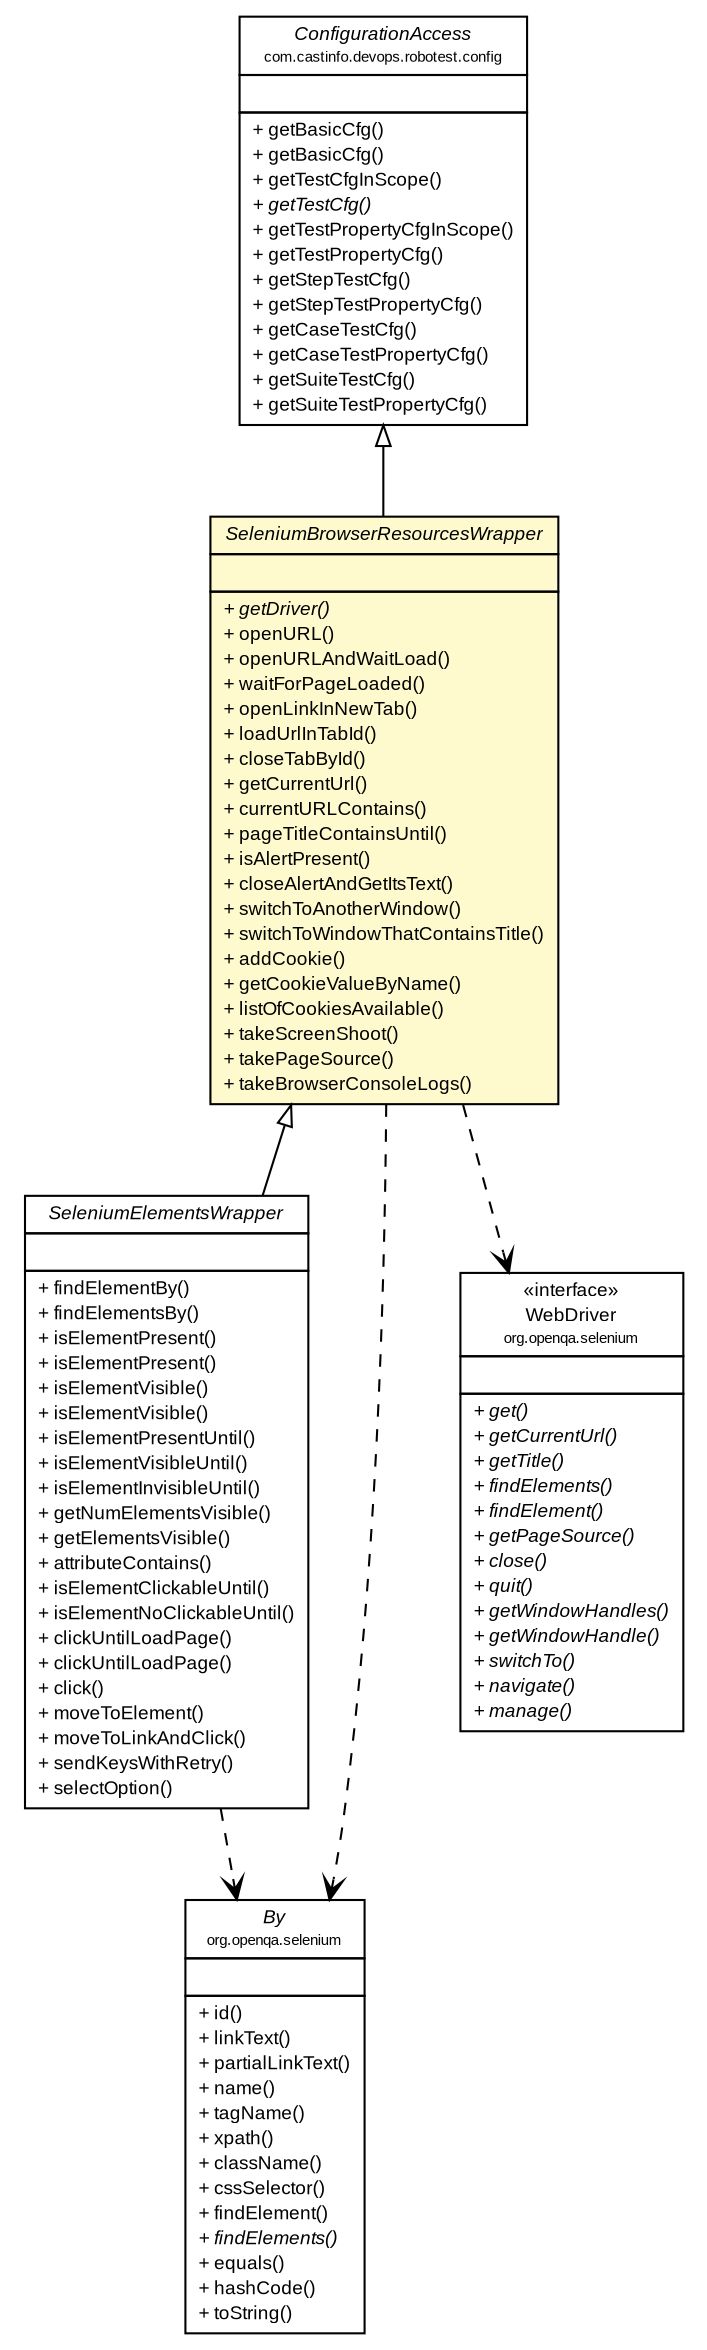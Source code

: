 #!/usr/local/bin/dot
#
# Class diagram 
# Generated by UMLGraph version R5_6-24-gf6e263 (https://www.umlgraph.org/)
#

digraph G {
	edge [fontname="arial",fontsize=10,labelfontname="arial",labelfontsize=10];
	node [fontname="arial",fontsize=10,shape=plaintext];
	nodesep=0.25;
	ranksep=0.5;
	// com.castinfo.devops.robotest.config.ConfigurationAccess
	c1909 [label=<<table title="com.castinfo.devops.robotest.config.ConfigurationAccess" border="0" cellborder="1" cellspacing="0" cellpadding="2" port="p" href="../config/ConfigurationAccess.html">
		<tr><td><table border="0" cellspacing="0" cellpadding="1">
<tr><td align="center" balign="center"><font face="arial italic"> ConfigurationAccess </font></td></tr>
<tr><td align="center" balign="center"><font point-size="7.0"> com.castinfo.devops.robotest.config </font></td></tr>
		</table></td></tr>
		<tr><td><table border="0" cellspacing="0" cellpadding="1">
<tr><td align="left" balign="left">  </td></tr>
		</table></td></tr>
		<tr><td><table border="0" cellspacing="0" cellpadding="1">
<tr><td align="left" balign="left"> + getBasicCfg() </td></tr>
<tr><td align="left" balign="left"> + getBasicCfg() </td></tr>
<tr><td align="left" balign="left"> + getTestCfgInScope() </td></tr>
<tr><td align="left" balign="left"><font face="arial italic" point-size="9.0"> + getTestCfg() </font></td></tr>
<tr><td align="left" balign="left"> + getTestPropertyCfgInScope() </td></tr>
<tr><td align="left" balign="left"> + getTestPropertyCfg() </td></tr>
<tr><td align="left" balign="left"> + getStepTestCfg() </td></tr>
<tr><td align="left" balign="left"> + getStepTestPropertyCfg() </td></tr>
<tr><td align="left" balign="left"> + getCaseTestCfg() </td></tr>
<tr><td align="left" balign="left"> + getCaseTestPropertyCfg() </td></tr>
<tr><td align="left" balign="left"> + getSuiteTestCfg() </td></tr>
<tr><td align="left" balign="left"> + getSuiteTestPropertyCfg() </td></tr>
		</table></td></tr>
		</table>>, URL="../config/ConfigurationAccess.html", fontname="arial", fontcolor="black", fontsize=9.0];
	// com.castinfo.devops.robotest.selenium.SeleniumElementsWrapper
	c1935 [label=<<table title="com.castinfo.devops.robotest.selenium.SeleniumElementsWrapper" border="0" cellborder="1" cellspacing="0" cellpadding="2" port="p" href="./SeleniumElementsWrapper.html">
		<tr><td><table border="0" cellspacing="0" cellpadding="1">
<tr><td align="center" balign="center"><font face="arial italic"> SeleniumElementsWrapper </font></td></tr>
		</table></td></tr>
		<tr><td><table border="0" cellspacing="0" cellpadding="1">
<tr><td align="left" balign="left">  </td></tr>
		</table></td></tr>
		<tr><td><table border="0" cellspacing="0" cellpadding="1">
<tr><td align="left" balign="left"> + findElementBy() </td></tr>
<tr><td align="left" balign="left"> + findElementsBy() </td></tr>
<tr><td align="left" balign="left"> + isElementPresent() </td></tr>
<tr><td align="left" balign="left"> + isElementPresent() </td></tr>
<tr><td align="left" balign="left"> + isElementVisible() </td></tr>
<tr><td align="left" balign="left"> + isElementVisible() </td></tr>
<tr><td align="left" balign="left"> + isElementPresentUntil() </td></tr>
<tr><td align="left" balign="left"> + isElementVisibleUntil() </td></tr>
<tr><td align="left" balign="left"> + isElementInvisibleUntil() </td></tr>
<tr><td align="left" balign="left"> + getNumElementsVisible() </td></tr>
<tr><td align="left" balign="left"> + getElementsVisible() </td></tr>
<tr><td align="left" balign="left"> + attributeContains() </td></tr>
<tr><td align="left" balign="left"> + isElementClickableUntil() </td></tr>
<tr><td align="left" balign="left"> + isElementNoClickableUntil() </td></tr>
<tr><td align="left" balign="left"> + clickUntilLoadPage() </td></tr>
<tr><td align="left" balign="left"> + clickUntilLoadPage() </td></tr>
<tr><td align="left" balign="left"> + click() </td></tr>
<tr><td align="left" balign="left"> + moveToElement() </td></tr>
<tr><td align="left" balign="left"> + moveToLinkAndClick() </td></tr>
<tr><td align="left" balign="left"> + sendKeysWithRetry() </td></tr>
<tr><td align="left" balign="left"> + selectOption() </td></tr>
		</table></td></tr>
		</table>>, URL="./SeleniumElementsWrapper.html", fontname="arial", fontcolor="black", fontsize=9.0];
	// com.castinfo.devops.robotest.selenium.SeleniumBrowserResourcesWrapper
	c1937 [label=<<table title="com.castinfo.devops.robotest.selenium.SeleniumBrowserResourcesWrapper" border="0" cellborder="1" cellspacing="0" cellpadding="2" port="p" bgcolor="lemonChiffon" href="./SeleniumBrowserResourcesWrapper.html">
		<tr><td><table border="0" cellspacing="0" cellpadding="1">
<tr><td align="center" balign="center"><font face="arial italic"> SeleniumBrowserResourcesWrapper </font></td></tr>
		</table></td></tr>
		<tr><td><table border="0" cellspacing="0" cellpadding="1">
<tr><td align="left" balign="left">  </td></tr>
		</table></td></tr>
		<tr><td><table border="0" cellspacing="0" cellpadding="1">
<tr><td align="left" balign="left"><font face="arial italic" point-size="9.0"> + getDriver() </font></td></tr>
<tr><td align="left" balign="left"> + openURL() </td></tr>
<tr><td align="left" balign="left"> + openURLAndWaitLoad() </td></tr>
<tr><td align="left" balign="left"> + waitForPageLoaded() </td></tr>
<tr><td align="left" balign="left"> + openLinkInNewTab() </td></tr>
<tr><td align="left" balign="left"> + loadUrlInTabId() </td></tr>
<tr><td align="left" balign="left"> + closeTabById() </td></tr>
<tr><td align="left" balign="left"> + getCurrentUrl() </td></tr>
<tr><td align="left" balign="left"> + currentURLContains() </td></tr>
<tr><td align="left" balign="left"> + pageTitleContainsUntil() </td></tr>
<tr><td align="left" balign="left"> + isAlertPresent() </td></tr>
<tr><td align="left" balign="left"> + closeAlertAndGetItsText() </td></tr>
<tr><td align="left" balign="left"> + switchToAnotherWindow() </td></tr>
<tr><td align="left" balign="left"> + switchToWindowThatContainsTitle() </td></tr>
<tr><td align="left" balign="left"> + addCookie() </td></tr>
<tr><td align="left" balign="left"> + getCookieValueByName() </td></tr>
<tr><td align="left" balign="left"> + listOfCookiesAvailable() </td></tr>
<tr><td align="left" balign="left"> + takeScreenShoot() </td></tr>
<tr><td align="left" balign="left"> + takePageSource() </td></tr>
<tr><td align="left" balign="left"> + takeBrowserConsoleLogs() </td></tr>
		</table></td></tr>
		</table>>, URL="./SeleniumBrowserResourcesWrapper.html", fontname="arial", fontcolor="black", fontsize=9.0];
	//com.castinfo.devops.robotest.selenium.SeleniumElementsWrapper extends com.castinfo.devops.robotest.selenium.SeleniumBrowserResourcesWrapper
	c1937:p -> c1935:p [dir=back,arrowtail=empty];
	//com.castinfo.devops.robotest.selenium.SeleniumBrowserResourcesWrapper extends com.castinfo.devops.robotest.config.ConfigurationAccess
	c1909:p -> c1937:p [dir=back,arrowtail=empty];
	// com.castinfo.devops.robotest.selenium.SeleniumElementsWrapper DEPEND org.openqa.selenium.By
	c1935:p -> c1940:p [taillabel="", label="", headlabel="", fontname="arial", fontcolor="black", fontsize=10.0, color="black", arrowhead=open, style=dashed];
	// com.castinfo.devops.robotest.selenium.SeleniumBrowserResourcesWrapper DEPEND org.openqa.selenium.WebDriver
	c1937:p -> c1941:p [taillabel="", label="", headlabel="", fontname="arial", fontcolor="black", fontsize=10.0, color="black", arrowhead=open, style=dashed];
	// com.castinfo.devops.robotest.selenium.SeleniumBrowserResourcesWrapper DEPEND org.openqa.selenium.By
	c1937:p -> c1940:p [taillabel="", label="", headlabel="", fontname="arial", fontcolor="black", fontsize=10.0, color="black", arrowhead=open, style=dashed];
	// org.openqa.selenium.WebDriver
	c1941 [label=<<table title="org.openqa.selenium.WebDriver" border="0" cellborder="1" cellspacing="0" cellpadding="2" port="p" href="https://java.sun.com/j2se/1.4.2/docs/api/org/openqa/selenium/WebDriver.html">
		<tr><td><table border="0" cellspacing="0" cellpadding="1">
<tr><td align="center" balign="center"> &#171;interface&#187; </td></tr>
<tr><td align="center" balign="center"> WebDriver </td></tr>
<tr><td align="center" balign="center"><font point-size="7.0"> org.openqa.selenium </font></td></tr>
		</table></td></tr>
		<tr><td><table border="0" cellspacing="0" cellpadding="1">
<tr><td align="left" balign="left">  </td></tr>
		</table></td></tr>
		<tr><td><table border="0" cellspacing="0" cellpadding="1">
<tr><td align="left" balign="left"><font face="arial italic" point-size="9.0"> + get() </font></td></tr>
<tr><td align="left" balign="left"><font face="arial italic" point-size="9.0"> + getCurrentUrl() </font></td></tr>
<tr><td align="left" balign="left"><font face="arial italic" point-size="9.0"> + getTitle() </font></td></tr>
<tr><td align="left" balign="left"><font face="arial italic" point-size="9.0"> + findElements() </font></td></tr>
<tr><td align="left" balign="left"><font face="arial italic" point-size="9.0"> + findElement() </font></td></tr>
<tr><td align="left" balign="left"><font face="arial italic" point-size="9.0"> + getPageSource() </font></td></tr>
<tr><td align="left" balign="left"><font face="arial italic" point-size="9.0"> + close() </font></td></tr>
<tr><td align="left" balign="left"><font face="arial italic" point-size="9.0"> + quit() </font></td></tr>
<tr><td align="left" balign="left"><font face="arial italic" point-size="9.0"> + getWindowHandles() </font></td></tr>
<tr><td align="left" balign="left"><font face="arial italic" point-size="9.0"> + getWindowHandle() </font></td></tr>
<tr><td align="left" balign="left"><font face="arial italic" point-size="9.0"> + switchTo() </font></td></tr>
<tr><td align="left" balign="left"><font face="arial italic" point-size="9.0"> + navigate() </font></td></tr>
<tr><td align="left" balign="left"><font face="arial italic" point-size="9.0"> + manage() </font></td></tr>
		</table></td></tr>
		</table>>, URL="https://java.sun.com/j2se/1.4.2/docs/api/org/openqa/selenium/WebDriver.html", fontname="arial", fontcolor="black", fontsize=9.0];
	// org.openqa.selenium.By
	c1940 [label=<<table title="org.openqa.selenium.By" border="0" cellborder="1" cellspacing="0" cellpadding="2" port="p" href="https://java.sun.com/j2se/1.4.2/docs/api/org/openqa/selenium/By.html">
		<tr><td><table border="0" cellspacing="0" cellpadding="1">
<tr><td align="center" balign="center"><font face="arial italic"> By </font></td></tr>
<tr><td align="center" balign="center"><font point-size="7.0"> org.openqa.selenium </font></td></tr>
		</table></td></tr>
		<tr><td><table border="0" cellspacing="0" cellpadding="1">
<tr><td align="left" balign="left">  </td></tr>
		</table></td></tr>
		<tr><td><table border="0" cellspacing="0" cellpadding="1">
<tr><td align="left" balign="left"> + id() </td></tr>
<tr><td align="left" balign="left"> + linkText() </td></tr>
<tr><td align="left" balign="left"> + partialLinkText() </td></tr>
<tr><td align="left" balign="left"> + name() </td></tr>
<tr><td align="left" balign="left"> + tagName() </td></tr>
<tr><td align="left" balign="left"> + xpath() </td></tr>
<tr><td align="left" balign="left"> + className() </td></tr>
<tr><td align="left" balign="left"> + cssSelector() </td></tr>
<tr><td align="left" balign="left"> + findElement() </td></tr>
<tr><td align="left" balign="left"><font face="arial italic" point-size="9.0"> + findElements() </font></td></tr>
<tr><td align="left" balign="left"> + equals() </td></tr>
<tr><td align="left" balign="left"> + hashCode() </td></tr>
<tr><td align="left" balign="left"> + toString() </td></tr>
		</table></td></tr>
		</table>>, URL="https://java.sun.com/j2se/1.4.2/docs/api/org/openqa/selenium/By.html", fontname="arial", fontcolor="black", fontsize=9.0];
}

